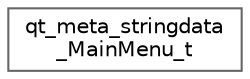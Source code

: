 digraph "Graphical Class Hierarchy"
{
 // LATEX_PDF_SIZE
  bgcolor="transparent";
  edge [fontname=Helvetica,fontsize=10,labelfontname=Helvetica,labelfontsize=10];
  node [fontname=Helvetica,fontsize=10,shape=box,height=0.2,width=0.4];
  rankdir="LR";
  Node0 [id="Node000000",label="qt_meta_stringdata\l_MainMenu_t",height=0.2,width=0.4,color="grey40", fillcolor="white", style="filled",URL="$structqt__meta__stringdata__MainMenu__t.html",tooltip=" "];
}
